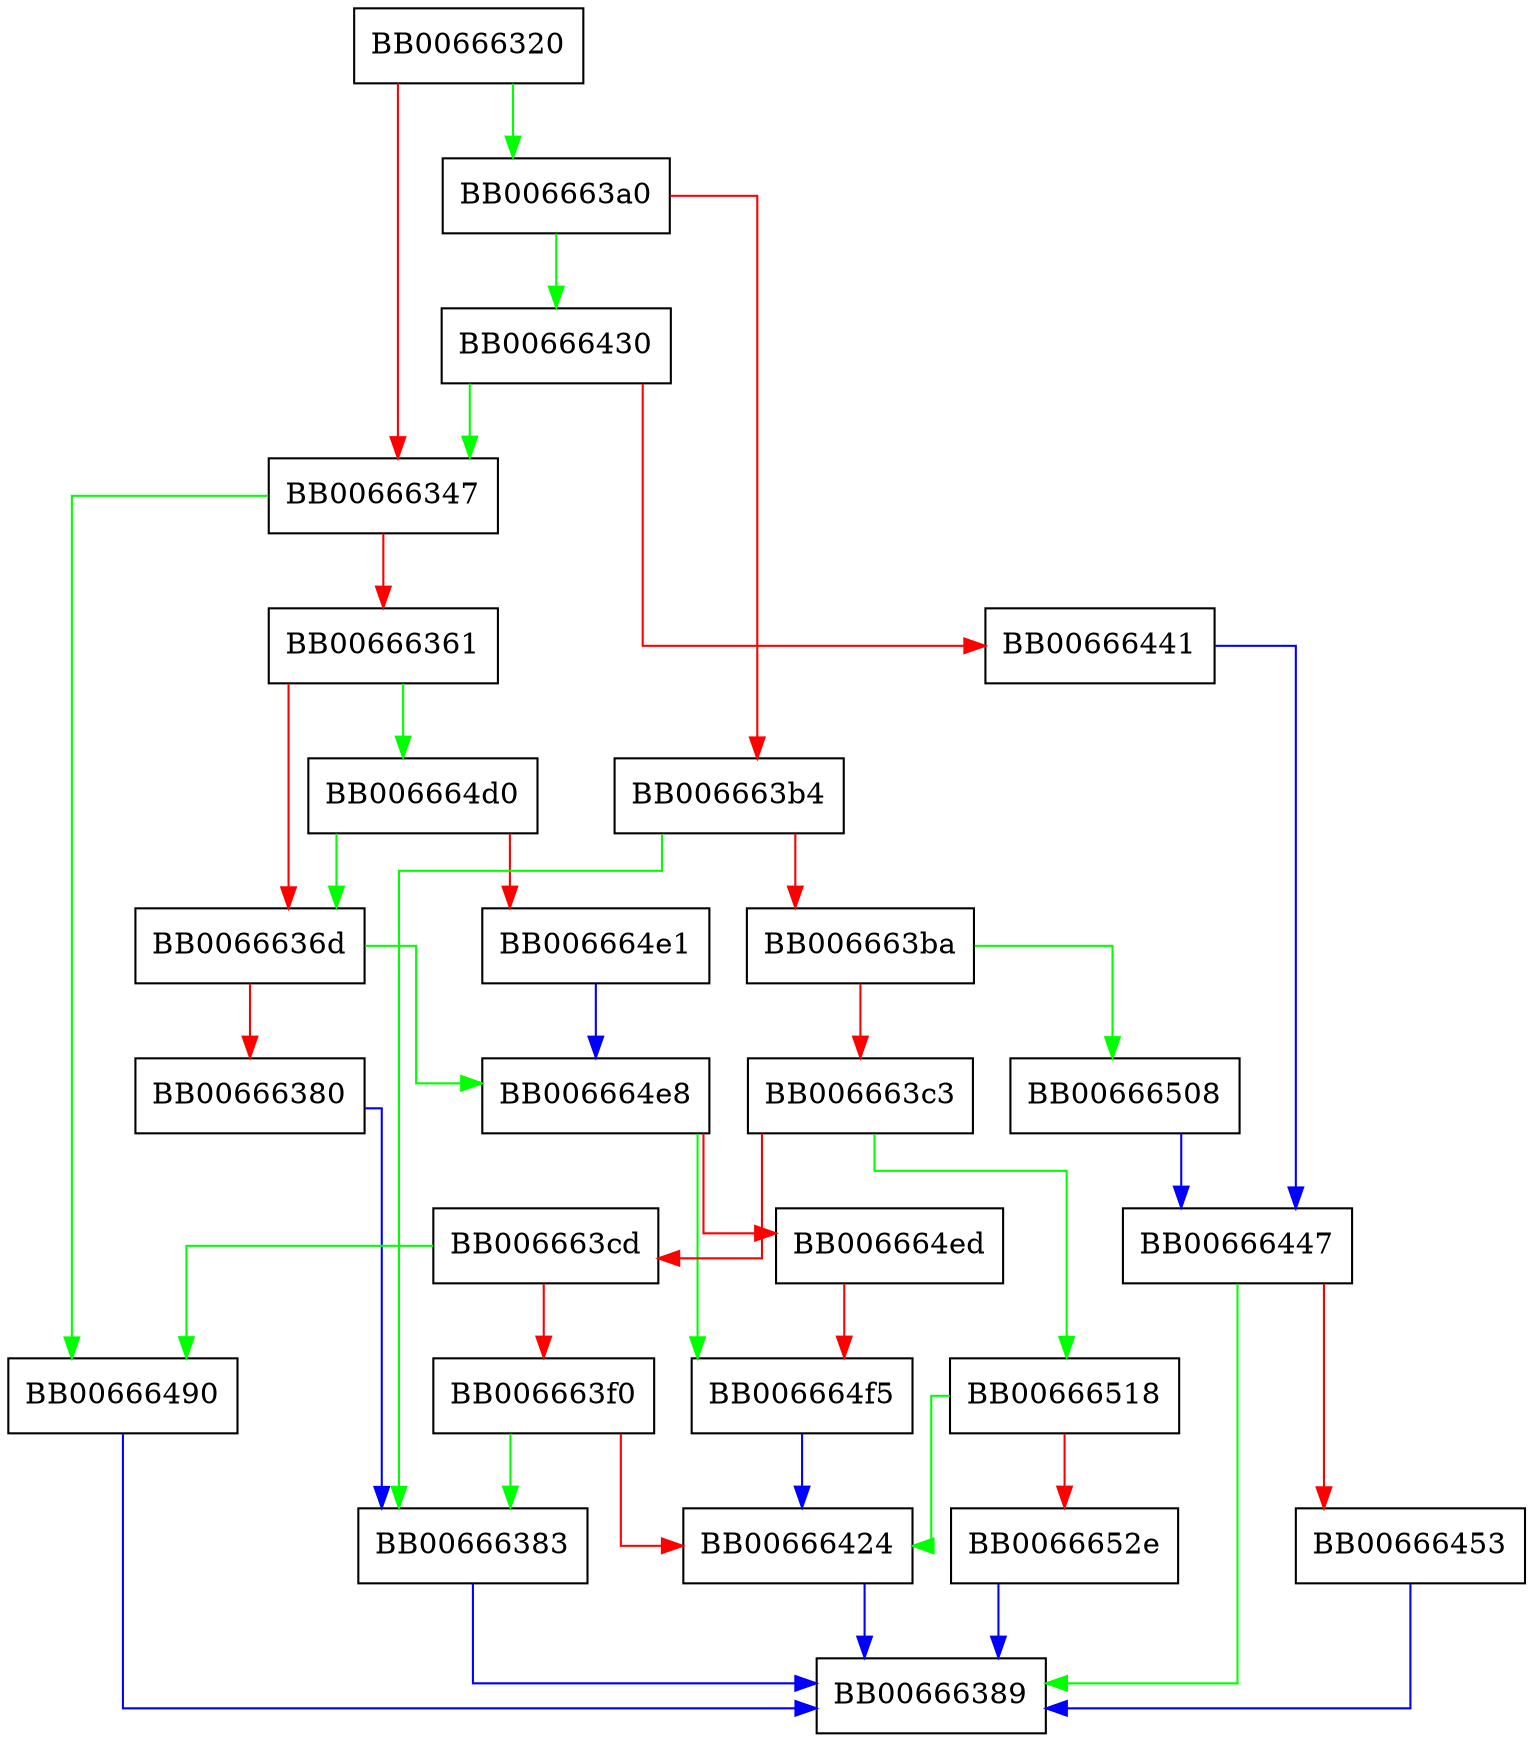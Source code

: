 digraph X509V3_add1_i2d {
  node [shape="box"];
  graph [splines=ortho];
  BB00666320 -> BB006663a0 [color="green"];
  BB00666320 -> BB00666347 [color="red"];
  BB00666347 -> BB00666490 [color="green"];
  BB00666347 -> BB00666361 [color="red"];
  BB00666361 -> BB006664d0 [color="green"];
  BB00666361 -> BB0066636d [color="red"];
  BB0066636d -> BB006664e8 [color="green"];
  BB0066636d -> BB00666380 [color="red"];
  BB00666380 -> BB00666383 [color="blue"];
  BB00666383 -> BB00666389 [color="blue"];
  BB006663a0 -> BB00666430 [color="green"];
  BB006663a0 -> BB006663b4 [color="red"];
  BB006663b4 -> BB00666383 [color="green"];
  BB006663b4 -> BB006663ba [color="red"];
  BB006663ba -> BB00666508 [color="green"];
  BB006663ba -> BB006663c3 [color="red"];
  BB006663c3 -> BB00666518 [color="green"];
  BB006663c3 -> BB006663cd [color="red"];
  BB006663cd -> BB00666490 [color="green"];
  BB006663cd -> BB006663f0 [color="red"];
  BB006663f0 -> BB00666383 [color="green"];
  BB006663f0 -> BB00666424 [color="red"];
  BB00666424 -> BB00666389 [color="blue"];
  BB00666430 -> BB00666347 [color="green"];
  BB00666430 -> BB00666441 [color="red"];
  BB00666441 -> BB00666447 [color="blue"];
  BB00666447 -> BB00666389 [color="green"];
  BB00666447 -> BB00666453 [color="red"];
  BB00666453 -> BB00666389 [color="blue"];
  BB00666490 -> BB00666389 [color="blue"];
  BB006664d0 -> BB0066636d [color="green"];
  BB006664d0 -> BB006664e1 [color="red"];
  BB006664e1 -> BB006664e8 [color="blue"];
  BB006664e8 -> BB006664f5 [color="green"];
  BB006664e8 -> BB006664ed [color="red"];
  BB006664ed -> BB006664f5 [color="red"];
  BB006664f5 -> BB00666424 [color="blue"];
  BB00666508 -> BB00666447 [color="blue"];
  BB00666518 -> BB00666424 [color="green"];
  BB00666518 -> BB0066652e [color="red"];
  BB0066652e -> BB00666389 [color="blue"];
}